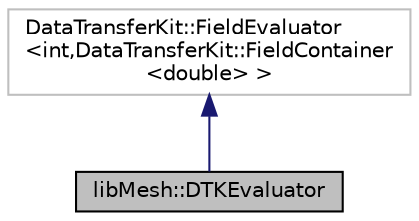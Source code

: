 digraph "libMesh::DTKEvaluator"
{
 // INTERACTIVE_SVG=YES
  edge [fontname="Helvetica",fontsize="10",labelfontname="Helvetica",labelfontsize="10"];
  node [fontname="Helvetica",fontsize="10",shape=record];
  Node1 [label="libMesh::DTKEvaluator",height=0.2,width=0.4,color="black", fillcolor="grey75", style="filled" fontcolor="black"];
  Node2 -> Node1 [dir="back",color="midnightblue",fontsize="10",style="solid",fontname="Helvetica"];
  Node2 [label="DataTransferKit::FieldEvaluator\l\<int,DataTransferKit::FieldContainer\l\<double\> \>",height=0.2,width=0.4,color="grey75", fillcolor="white", style="filled"];
}
